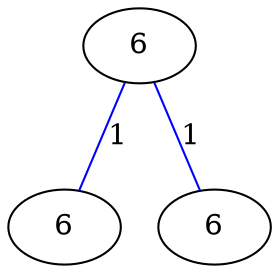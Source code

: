 graph G {
	0 [label="6"];
	1 [label="6"];
	2 [label="6"];
	0 -- 1 [label="1", color=blue];
	0 -- 2 [label="1", color=blue];
}